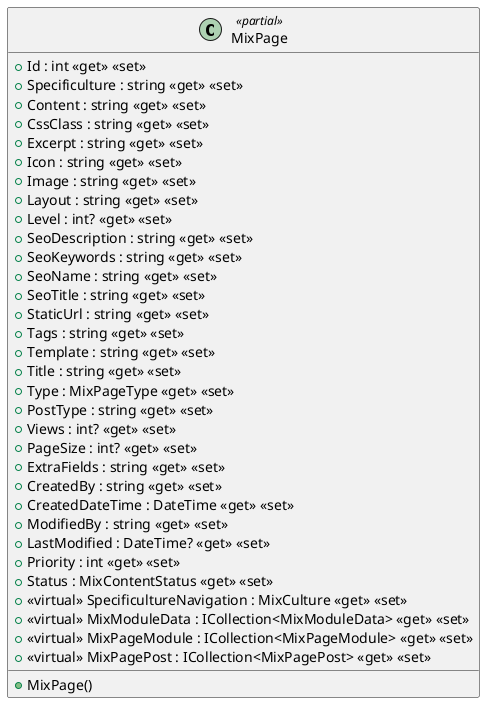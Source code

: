 @startuml
class MixPage <<partial>> {
    + MixPage()
    + Id : int <<get>> <<set>>
    + Specificulture : string <<get>> <<set>>
    + Content : string <<get>> <<set>>
    + CssClass : string <<get>> <<set>>
    + Excerpt : string <<get>> <<set>>
    + Icon : string <<get>> <<set>>
    + Image : string <<get>> <<set>>
    + Layout : string <<get>> <<set>>
    + Level : int? <<get>> <<set>>
    + SeoDescription : string <<get>> <<set>>
    + SeoKeywords : string <<get>> <<set>>
    + SeoName : string <<get>> <<set>>
    + SeoTitle : string <<get>> <<set>>
    + StaticUrl : string <<get>> <<set>>
    + Tags : string <<get>> <<set>>
    + Template : string <<get>> <<set>>
    + Title : string <<get>> <<set>>
    + Type : MixPageType <<get>> <<set>>
    + PostType : string <<get>> <<set>>
    + Views : int? <<get>> <<set>>
    + PageSize : int? <<get>> <<set>>
    + ExtraFields : string <<get>> <<set>>
    + CreatedBy : string <<get>> <<set>>
    + CreatedDateTime : DateTime <<get>> <<set>>
    + ModifiedBy : string <<get>> <<set>>
    + LastModified : DateTime? <<get>> <<set>>
    + Priority : int <<get>> <<set>>
    + Status : MixContentStatus <<get>> <<set>>
    + <<virtual>> SpecificultureNavigation : MixCulture <<get>> <<set>>
    + <<virtual>> MixModuleData : ICollection<MixModuleData> <<get>> <<set>>
    + <<virtual>> MixPageModule : ICollection<MixPageModule> <<get>> <<set>>
    + <<virtual>> MixPagePost : ICollection<MixPagePost> <<get>> <<set>>
}
@enduml
